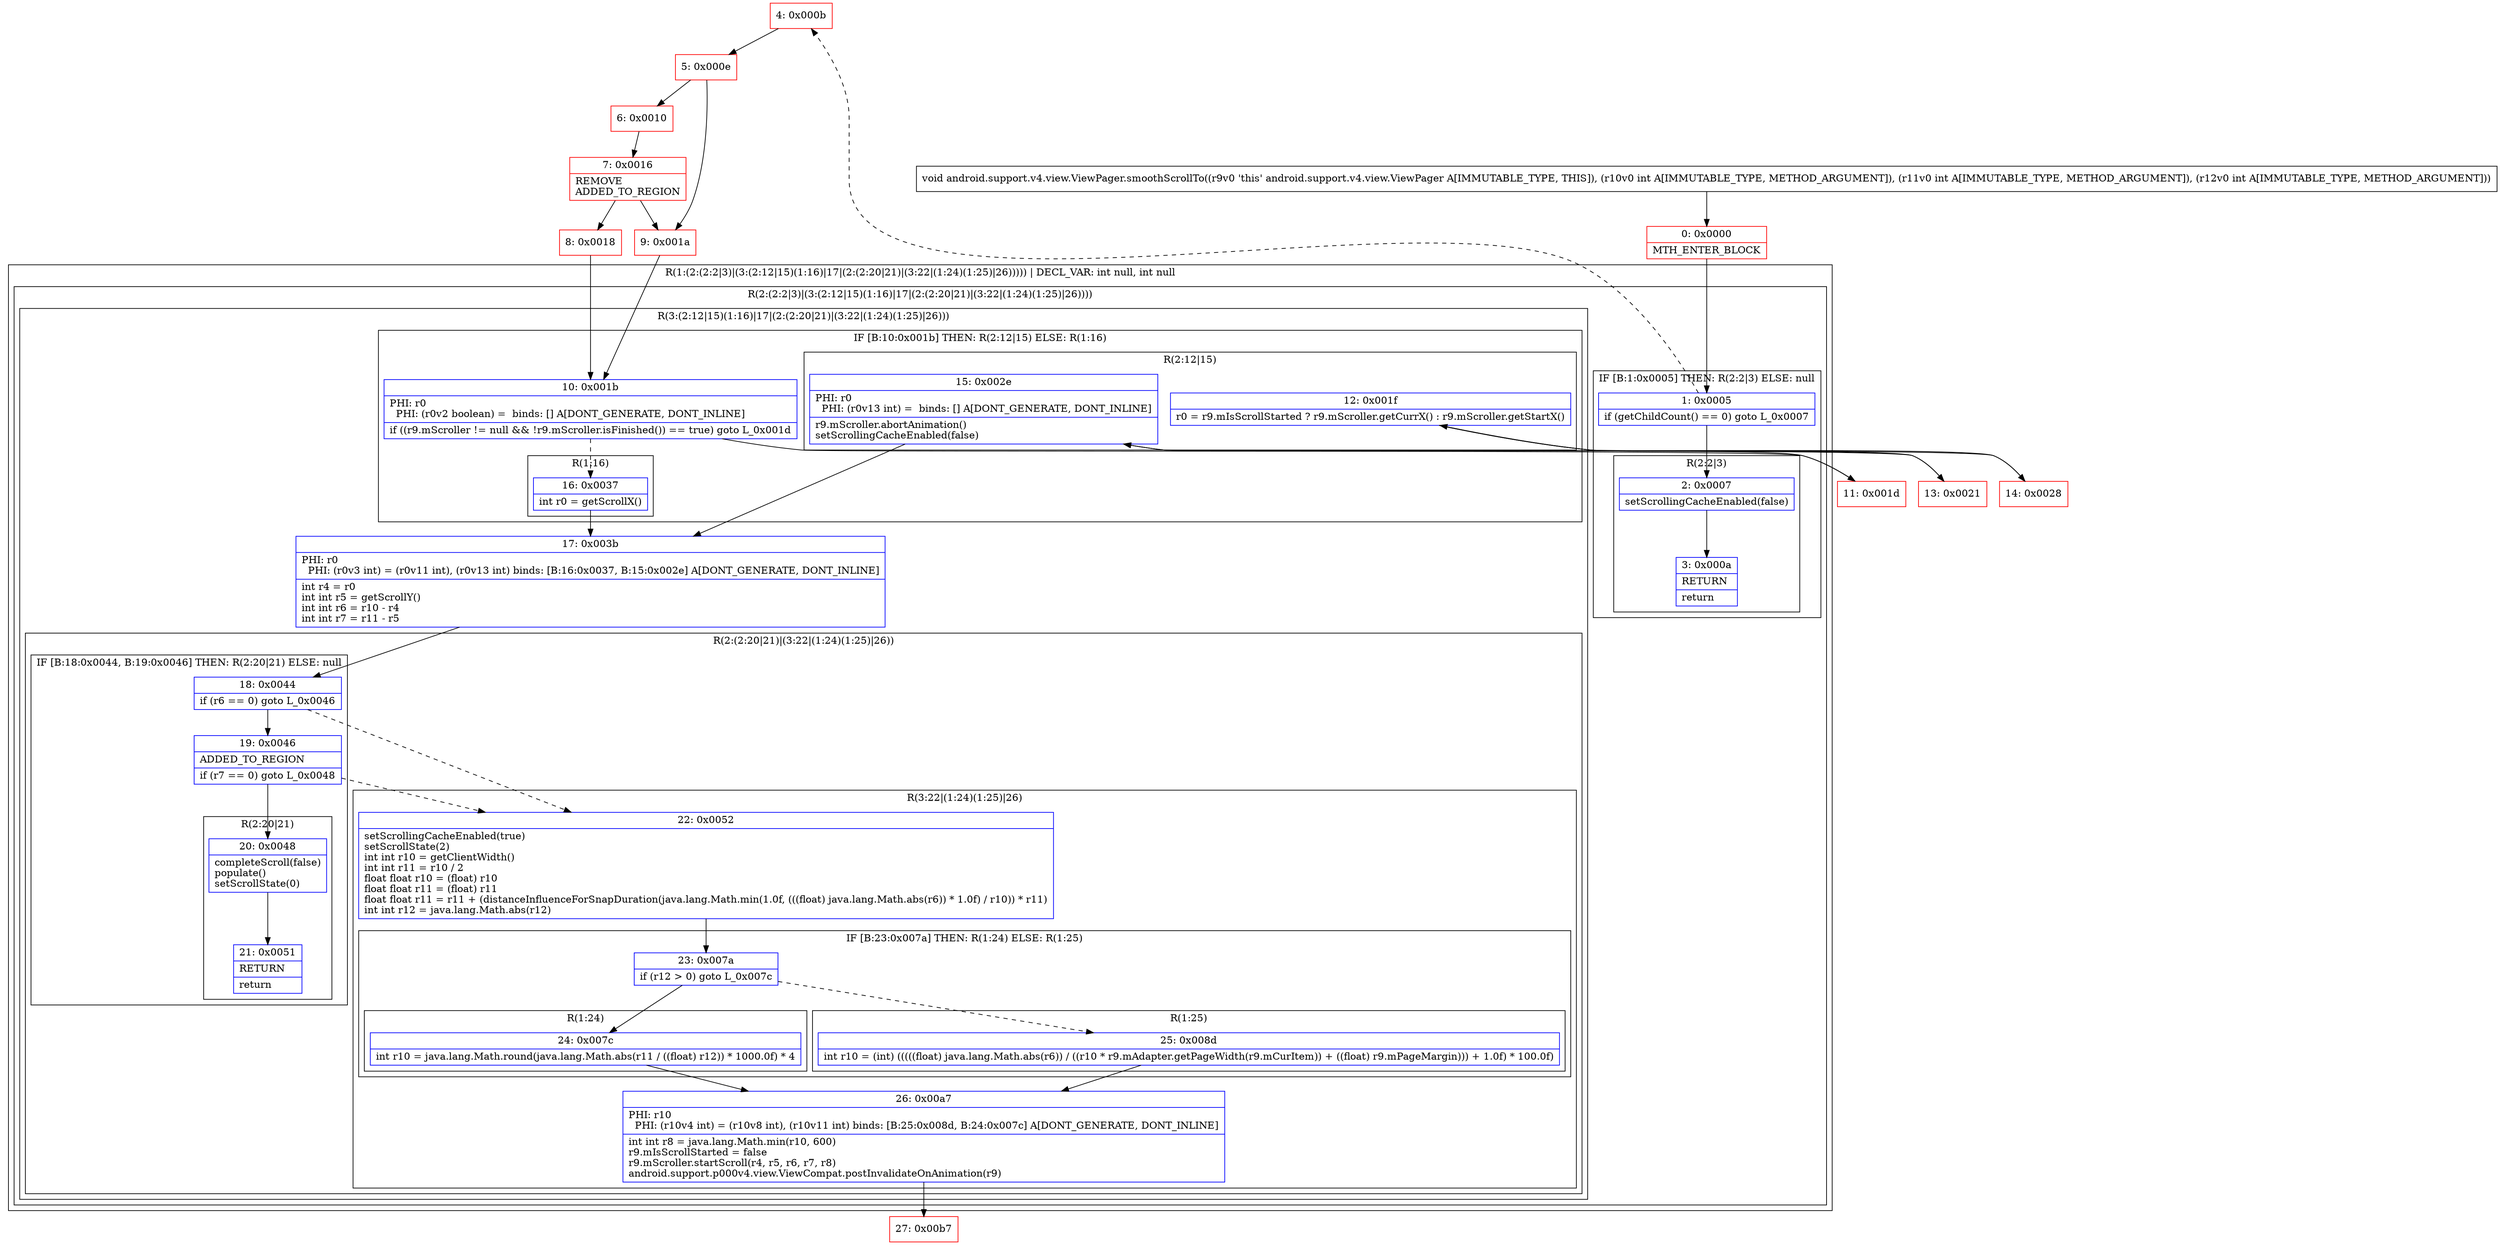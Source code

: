digraph "CFG forandroid.support.v4.view.ViewPager.smoothScrollTo(III)V" {
subgraph cluster_Region_1407588432 {
label = "R(1:(2:(2:2|3)|(3:(2:12|15)(1:16)|17|(2:(2:20|21)|(3:22|(1:24)(1:25)|26))))) | DECL_VAR: int null, int null\l";
node [shape=record,color=blue];
subgraph cluster_Region_2066591581 {
label = "R(2:(2:2|3)|(3:(2:12|15)(1:16)|17|(2:(2:20|21)|(3:22|(1:24)(1:25)|26))))";
node [shape=record,color=blue];
subgraph cluster_IfRegion_2038149174 {
label = "IF [B:1:0x0005] THEN: R(2:2|3) ELSE: null";
node [shape=record,color=blue];
Node_1 [shape=record,label="{1\:\ 0x0005|if (getChildCount() == 0) goto L_0x0007\l}"];
subgraph cluster_Region_1664035074 {
label = "R(2:2|3)";
node [shape=record,color=blue];
Node_2 [shape=record,label="{2\:\ 0x0007|setScrollingCacheEnabled(false)\l}"];
Node_3 [shape=record,label="{3\:\ 0x000a|RETURN\l|return\l}"];
}
}
subgraph cluster_Region_1290111399 {
label = "R(3:(2:12|15)(1:16)|17|(2:(2:20|21)|(3:22|(1:24)(1:25)|26)))";
node [shape=record,color=blue];
subgraph cluster_IfRegion_15239599 {
label = "IF [B:10:0x001b] THEN: R(2:12|15) ELSE: R(1:16)";
node [shape=record,color=blue];
Node_10 [shape=record,label="{10\:\ 0x001b|PHI: r0 \l  PHI: (r0v2 boolean) =  binds: [] A[DONT_GENERATE, DONT_INLINE]\l|if ((r9.mScroller != null && !r9.mScroller.isFinished()) == true) goto L_0x001d\l}"];
subgraph cluster_Region_1147614771 {
label = "R(2:12|15)";
node [shape=record,color=blue];
Node_12 [shape=record,label="{12\:\ 0x001f|r0 = r9.mIsScrollStarted ? r9.mScroller.getCurrX() : r9.mScroller.getStartX()\l}"];
Node_15 [shape=record,label="{15\:\ 0x002e|PHI: r0 \l  PHI: (r0v13 int) =  binds: [] A[DONT_GENERATE, DONT_INLINE]\l|r9.mScroller.abortAnimation()\lsetScrollingCacheEnabled(false)\l}"];
}
subgraph cluster_Region_1553287778 {
label = "R(1:16)";
node [shape=record,color=blue];
Node_16 [shape=record,label="{16\:\ 0x0037|int r0 = getScrollX()\l}"];
}
}
Node_17 [shape=record,label="{17\:\ 0x003b|PHI: r0 \l  PHI: (r0v3 int) = (r0v11 int), (r0v13 int) binds: [B:16:0x0037, B:15:0x002e] A[DONT_GENERATE, DONT_INLINE]\l|int r4 = r0\lint int r5 = getScrollY()\lint int r6 = r10 \- r4\lint int r7 = r11 \- r5\l}"];
subgraph cluster_Region_380213672 {
label = "R(2:(2:20|21)|(3:22|(1:24)(1:25)|26))";
node [shape=record,color=blue];
subgraph cluster_IfRegion_449600332 {
label = "IF [B:18:0x0044, B:19:0x0046] THEN: R(2:20|21) ELSE: null";
node [shape=record,color=blue];
Node_18 [shape=record,label="{18\:\ 0x0044|if (r6 == 0) goto L_0x0046\l}"];
Node_19 [shape=record,label="{19\:\ 0x0046|ADDED_TO_REGION\l|if (r7 == 0) goto L_0x0048\l}"];
subgraph cluster_Region_846684491 {
label = "R(2:20|21)";
node [shape=record,color=blue];
Node_20 [shape=record,label="{20\:\ 0x0048|completeScroll(false)\lpopulate()\lsetScrollState(0)\l}"];
Node_21 [shape=record,label="{21\:\ 0x0051|RETURN\l|return\l}"];
}
}
subgraph cluster_Region_1828510443 {
label = "R(3:22|(1:24)(1:25)|26)";
node [shape=record,color=blue];
Node_22 [shape=record,label="{22\:\ 0x0052|setScrollingCacheEnabled(true)\lsetScrollState(2)\lint int r10 = getClientWidth()\lint int r11 = r10 \/ 2\lfloat float r10 = (float) r10\lfloat float r11 = (float) r11\lfloat float r11 = r11 + (distanceInfluenceForSnapDuration(java.lang.Math.min(1.0f, (((float) java.lang.Math.abs(r6)) * 1.0f) \/ r10)) * r11)\lint int r12 = java.lang.Math.abs(r12)\l}"];
subgraph cluster_IfRegion_227446014 {
label = "IF [B:23:0x007a] THEN: R(1:24) ELSE: R(1:25)";
node [shape=record,color=blue];
Node_23 [shape=record,label="{23\:\ 0x007a|if (r12 \> 0) goto L_0x007c\l}"];
subgraph cluster_Region_128918882 {
label = "R(1:24)";
node [shape=record,color=blue];
Node_24 [shape=record,label="{24\:\ 0x007c|int r10 = java.lang.Math.round(java.lang.Math.abs(r11 \/ ((float) r12)) * 1000.0f) * 4\l}"];
}
subgraph cluster_Region_1743200392 {
label = "R(1:25)";
node [shape=record,color=blue];
Node_25 [shape=record,label="{25\:\ 0x008d|int r10 = (int) (((((float) java.lang.Math.abs(r6)) \/ ((r10 * r9.mAdapter.getPageWidth(r9.mCurItem)) + ((float) r9.mPageMargin))) + 1.0f) * 100.0f)\l}"];
}
}
Node_26 [shape=record,label="{26\:\ 0x00a7|PHI: r10 \l  PHI: (r10v4 int) = (r10v8 int), (r10v11 int) binds: [B:25:0x008d, B:24:0x007c] A[DONT_GENERATE, DONT_INLINE]\l|int int r8 = java.lang.Math.min(r10, 600)\lr9.mIsScrollStarted = false\lr9.mScroller.startScroll(r4, r5, r6, r7, r8)\landroid.support.p000v4.view.ViewCompat.postInvalidateOnAnimation(r9)\l}"];
}
}
}
}
}
Node_0 [shape=record,color=red,label="{0\:\ 0x0000|MTH_ENTER_BLOCK\l}"];
Node_4 [shape=record,color=red,label="{4\:\ 0x000b}"];
Node_5 [shape=record,color=red,label="{5\:\ 0x000e}"];
Node_6 [shape=record,color=red,label="{6\:\ 0x0010}"];
Node_7 [shape=record,color=red,label="{7\:\ 0x0016|REMOVE\lADDED_TO_REGION\l}"];
Node_8 [shape=record,color=red,label="{8\:\ 0x0018}"];
Node_9 [shape=record,color=red,label="{9\:\ 0x001a}"];
Node_11 [shape=record,color=red,label="{11\:\ 0x001d}"];
Node_13 [shape=record,color=red,label="{13\:\ 0x0021}"];
Node_14 [shape=record,color=red,label="{14\:\ 0x0028}"];
Node_27 [shape=record,color=red,label="{27\:\ 0x00b7}"];
MethodNode[shape=record,label="{void android.support.v4.view.ViewPager.smoothScrollTo((r9v0 'this' android.support.v4.view.ViewPager A[IMMUTABLE_TYPE, THIS]), (r10v0 int A[IMMUTABLE_TYPE, METHOD_ARGUMENT]), (r11v0 int A[IMMUTABLE_TYPE, METHOD_ARGUMENT]), (r12v0 int A[IMMUTABLE_TYPE, METHOD_ARGUMENT])) }"];
MethodNode -> Node_0;
Node_1 -> Node_2;
Node_1 -> Node_4[style=dashed];
Node_2 -> Node_3;
Node_10 -> Node_11;
Node_10 -> Node_16[style=dashed];
Node_12 -> Node_13;
Node_12 -> Node_14;
Node_15 -> Node_17;
Node_16 -> Node_17;
Node_17 -> Node_18;
Node_18 -> Node_19;
Node_18 -> Node_22[style=dashed];
Node_19 -> Node_20;
Node_19 -> Node_22[style=dashed];
Node_20 -> Node_21;
Node_22 -> Node_23;
Node_23 -> Node_24;
Node_23 -> Node_25[style=dashed];
Node_24 -> Node_26;
Node_25 -> Node_26;
Node_26 -> Node_27;
Node_0 -> Node_1;
Node_4 -> Node_5;
Node_5 -> Node_6;
Node_5 -> Node_9;
Node_6 -> Node_7;
Node_7 -> Node_8;
Node_7 -> Node_9;
Node_8 -> Node_10;
Node_9 -> Node_10;
Node_11 -> Node_12;
Node_13 -> Node_15;
Node_14 -> Node_15;
}

